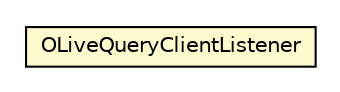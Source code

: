 #!/usr/local/bin/dot
#
# Class diagram 
# Generated by UMLGraph version R5_6-24-gf6e263 (http://www.umlgraph.org/)
#

digraph G {
	edge [fontname="Helvetica",fontsize=10,labelfontname="Helvetica",labelfontsize=10];
	node [fontname="Helvetica",fontsize=10,shape=plaintext];
	nodesep=0.25;
	ranksep=0.5;
	// com.orientechnologies.orient.client.remote.OLiveQueryClientListener
	c4182814 [label=<<table title="com.orientechnologies.orient.client.remote.OLiveQueryClientListener" border="0" cellborder="1" cellspacing="0" cellpadding="2" port="p" bgcolor="lemonChiffon" href="./OLiveQueryClientListener.html">
		<tr><td><table border="0" cellspacing="0" cellpadding="1">
<tr><td align="center" balign="center"> OLiveQueryClientListener </td></tr>
		</table></td></tr>
		</table>>, URL="./OLiveQueryClientListener.html", fontname="Helvetica", fontcolor="black", fontsize=10.0];
}

